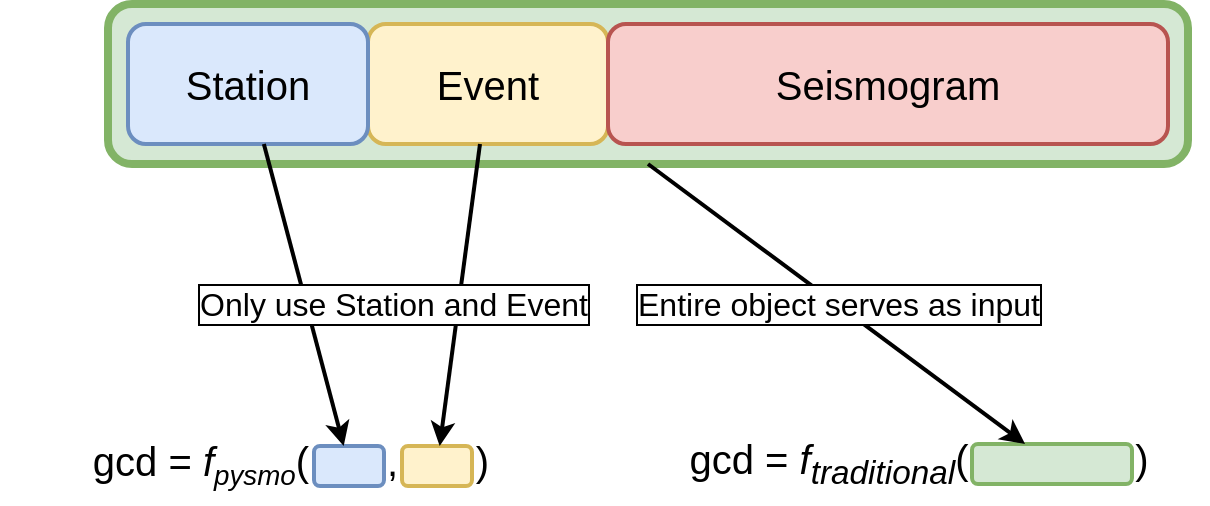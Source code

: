 <mxfile version="18.0.4" type="device"><diagram id="o-GlBjIIxTXlQrCIFuJj" name="Page-1"><mxGraphModel dx="1102" dy="1025" grid="1" gridSize="10" guides="1" tooltips="1" connect="1" arrows="1" fold="1" page="1" pageScale="1" pageWidth="827" pageHeight="1169" math="0" shadow="0"><root><mxCell id="0"/><mxCell id="1" parent="0"/><mxCell id="S184uQcExb8d7YAL1wuZ-16" value="" style="group" parent="1" vertex="1" connectable="0"><mxGeometry x="404" y="390" width="290" height="40" as="geometry"/></mxCell><mxCell id="S184uQcExb8d7YAL1wuZ-11" value="&lt;span style=&quot;font-weight: 400; font-size: 20px;&quot;&gt;&lt;font style=&quot;font-size: 20px;&quot;&gt;gcd = &lt;i&gt;f&lt;sub&gt;traditional&lt;/sub&gt;&lt;/i&gt;(&amp;nbsp; &amp;nbsp; &amp;nbsp; &amp;nbsp; &amp;nbsp; &amp;nbsp; &amp;nbsp; &amp;nbsp;)&lt;/font&gt;&lt;/span&gt;" style="text;strokeColor=none;fillColor=none;html=1;fontSize=20;fontStyle=1;verticalAlign=middle;align=center;rounded=1;shadow=0;glass=0;sketch=0;fontColor=#000000;labelPosition=center;verticalLabelPosition=middle;" parent="S184uQcExb8d7YAL1wuZ-16" vertex="1"><mxGeometry width="290" height="40" as="geometry"/></mxCell><mxCell id="S184uQcExb8d7YAL1wuZ-13" value="" style="rounded=1;whiteSpace=wrap;html=1;shadow=0;glass=0;sketch=0;fontSize=20;strokeWidth=2;fillColor=#d5e8d4;strokeColor=#82b366;" parent="S184uQcExb8d7YAL1wuZ-16" vertex="1"><mxGeometry x="172" y="10" width="80" height="20" as="geometry"/></mxCell><mxCell id="S184uQcExb8d7YAL1wuZ-18" value="" style="group" parent="1" vertex="1" connectable="0"><mxGeometry x="90" y="390" width="290" height="40" as="geometry"/></mxCell><mxCell id="S184uQcExb8d7YAL1wuZ-12" value="&lt;span style=&quot;font-weight: 400;&quot;&gt;&lt;font style=&quot;&quot;&gt;gcd = &lt;i style=&quot;&quot;&gt;f&lt;span style=&quot;font-size: 16.667px;&quot;&gt;&lt;sub&gt;pysmo&lt;/sub&gt;&lt;/span&gt;&lt;/i&gt;(&amp;nbsp; &amp;nbsp; &amp;nbsp; &amp;nbsp;,&amp;nbsp; &amp;nbsp; &amp;nbsp; &amp;nbsp;)&lt;/font&gt;&lt;/span&gt;" style="text;strokeColor=none;fillColor=none;html=1;fontSize=20;fontStyle=1;verticalAlign=middle;align=center;rounded=1;shadow=0;glass=0;sketch=0;fontColor=#000000;" parent="S184uQcExb8d7YAL1wuZ-18" vertex="1"><mxGeometry width="290" height="40" as="geometry"/></mxCell><mxCell id="S184uQcExb8d7YAL1wuZ-14" value="" style="rounded=1;whiteSpace=wrap;html=1;shadow=0;glass=0;sketch=0;fontSize=20;strokeWidth=2;fillColor=#dae8fc;strokeColor=#6c8ebf;" parent="S184uQcExb8d7YAL1wuZ-18" vertex="1"><mxGeometry x="157" y="11" width="35" height="20" as="geometry"/></mxCell><mxCell id="S184uQcExb8d7YAL1wuZ-17" value="" style="rounded=1;whiteSpace=wrap;html=1;shadow=0;glass=0;sketch=0;fontSize=20;strokeWidth=2;fillColor=#fff2cc;strokeColor=#d6b656;" parent="S184uQcExb8d7YAL1wuZ-18" vertex="1"><mxGeometry x="201" y="11" width="35" height="20" as="geometry"/></mxCell><mxCell id="S184uQcExb8d7YAL1wuZ-31" value="" style="group" parent="1" vertex="1" connectable="0"><mxGeometry x="144" y="180" width="540" height="124" as="geometry"/></mxCell><mxCell id="S184uQcExb8d7YAL1wuZ-27" value="" style="group" parent="S184uQcExb8d7YAL1wuZ-31" vertex="1" connectable="0"><mxGeometry width="540" height="80" as="geometry"/></mxCell><mxCell id="S184uQcExb8d7YAL1wuZ-9" value="" style="rounded=1;whiteSpace=wrap;html=1;shadow=0;glass=0;sketch=0;fontSize=20;strokeWidth=4;fillColor=#d5e8d4;strokeColor=#82b366;" parent="S184uQcExb8d7YAL1wuZ-27" vertex="1"><mxGeometry width="540" height="80" as="geometry"/></mxCell><mxCell id="S184uQcExb8d7YAL1wuZ-2" value="Event" style="rounded=1;whiteSpace=wrap;html=1;fillColor=#fff2cc;strokeColor=#d6b656;fontSize=20;sketch=0;strokeWidth=2;" parent="S184uQcExb8d7YAL1wuZ-27" vertex="1"><mxGeometry x="130" y="10" width="120" height="60" as="geometry"/></mxCell><mxCell id="S184uQcExb8d7YAL1wuZ-3" value="Seismogram" style="rounded=1;whiteSpace=wrap;html=1;fillColor=#f8cecc;strokeColor=#b85450;fontSize=20;sketch=0;glass=0;strokeWidth=2;" parent="S184uQcExb8d7YAL1wuZ-27" vertex="1"><mxGeometry x="250" y="10" width="280" height="60" as="geometry"/></mxCell><mxCell id="S184uQcExb8d7YAL1wuZ-5" value="Station" style="rounded=1;whiteSpace=wrap;html=1;fillColor=#dae8fc;strokeColor=#6c8ebf;fontSize=20;sketch=0;strokeWidth=2;" parent="S184uQcExb8d7YAL1wuZ-27" vertex="1"><mxGeometry x="10" y="10" width="120" height="60" as="geometry"/></mxCell><mxCell id="S184uQcExb8d7YAL1wuZ-35" value="" style="endArrow=classic;html=1;rounded=0;fontSize=18;fontColor=#000000;strokeColor=#000000;strokeWidth=2;exitX=0.5;exitY=1;exitDx=0;exitDy=0;" parent="1" source="S184uQcExb8d7YAL1wuZ-9" target="S184uQcExb8d7YAL1wuZ-13" edge="1"><mxGeometry relative="1" as="geometry"><mxPoint x="610" y="600" as="sourcePoint"/><mxPoint x="510" y="600" as="targetPoint"/></mxGeometry></mxCell><mxCell id="S184uQcExb8d7YAL1wuZ-36" value="Entire object serves as input" style="edgeLabel;resizable=0;html=1;align=center;verticalAlign=middle;rounded=1;shadow=0;glass=0;labelBackgroundColor=default;labelBorderColor=default;sketch=0;fontSize=16;fontColor=#000000;strokeWidth=3;fillColor=none;gradientColor=none;spacingTop=0;spacingLeft=0;" parent="S184uQcExb8d7YAL1wuZ-35" connectable="0" vertex="1"><mxGeometry relative="1" as="geometry"/></mxCell><mxCell id="S184uQcExb8d7YAL1wuZ-40" value="" style="endArrow=classic;html=1;rounded=0;fontSize=18;fontColor=#000000;strokeColor=#000000;strokeWidth=2;" parent="1" source="S184uQcExb8d7YAL1wuZ-2" target="S184uQcExb8d7YAL1wuZ-17" edge="1"><mxGeometry width="50" height="50" relative="1" as="geometry"><mxPoint x="540" y="620" as="sourcePoint"/><mxPoint x="590" y="570" as="targetPoint"/></mxGeometry></mxCell><mxCell id="S184uQcExb8d7YAL1wuZ-41" value="" style="endArrow=classic;html=1;rounded=0;fontSize=18;fontColor=#000000;strokeColor=#000000;strokeWidth=2;" parent="1" source="S184uQcExb8d7YAL1wuZ-5" target="S184uQcExb8d7YAL1wuZ-14" edge="1"><mxGeometry width="50" height="50" relative="1" as="geometry"><mxPoint x="530" y="620" as="sourcePoint"/><mxPoint x="580" y="570" as="targetPoint"/></mxGeometry></mxCell><mxCell id="S184uQcExb8d7YAL1wuZ-42" value="Only use Station and Event" style="text;strokeColor=none;fillColor=none;align=center;verticalAlign=middle;whiteSpace=wrap;rounded=0;shadow=0;glass=0;labelBackgroundColor=default;labelBorderColor=default;sketch=0;fontSize=16;fontColor=#000000;spacing=2;html=1;" parent="1" vertex="1"><mxGeometry x="167" y="315" width="240" height="30" as="geometry"/></mxCell></root></mxGraphModel></diagram></mxfile>